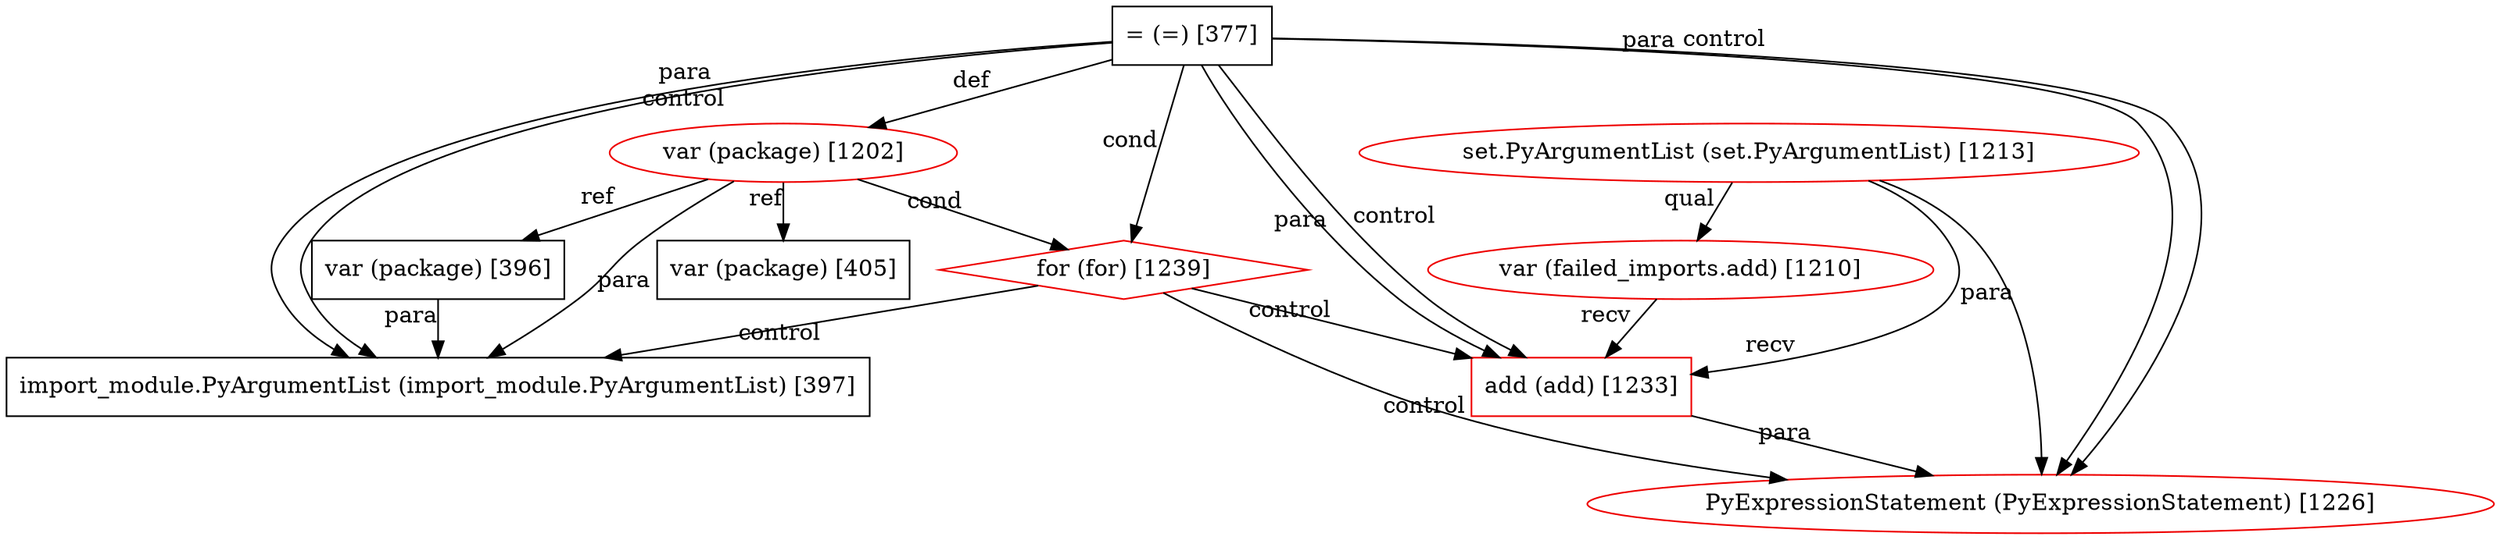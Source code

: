 digraph G {
  1233 [ metadata="" color="red2" shape="box" kind="func-call" label="add (add) [1233]" ];
  1239 [ metadata="" color="red2" shape="diamond" kind="null" label="for (for) [1239]" ];
  1202 [ metadata="" color="red2" shape="ellipse" kind="variable-decl" label="var (package) [1202]" ];
  1210 [ metadata="" color="red2" shape="ellipse" kind="variable-usage" label="var (failed_imports.add) [1210]" ];
  1226 [ metadata="" color="red2" shape="ellipse" kind="null" label="PyExpressionStatement (PyExpressionStatement) [1226]" ];
  1213 [ metadata="" color="red2" shape="ellipse" kind="null" label="set.PyArgumentList (set.PyArgumentList) [1213]" ];
  377 [ metadata="hanger" color="null" shape="null" kind="null" label="= (=) [377]" ];
  396 [ metadata="hanger" color="null" shape="null" kind="null" label="var (package) [396]" ];
  405 [ metadata="hanger" color="null" shape="null" kind="null" label="var (package) [405]" ];
  397 [ metadata="hanger" color="null" shape="null" kind="null" label="import_module.PyArgumentList (import_module.PyArgumentList) [397]" ];
  1233 -> 1226 [ from_closure="null" xlabel="para" ];
  1239 -> 1233 [ from_closure="null" xlabel="control" ];
  1239 -> 1226 [ from_closure="null" xlabel="control" ];
  1202 -> 1239 [ from_closure="null" xlabel="cond" ];
  1210 -> 1233 [ from_closure="null" xlabel="recv" ];
  1213 -> 1233 [ from_closure="null" xlabel="recv" ];
  1213 -> 1210 [ from_closure="null" xlabel="qual" ];
  1213 -> 1226 [ from_closure="null" xlabel="para" ];
  377 -> 1226 [ from_closure="true" xlabel="para" ];
  377 -> 1226 [ from_closure="true" xlabel="control" ];
  377 -> 1233 [ from_closure="true" xlabel="para" ];
  377 -> 1233 [ from_closure="true" xlabel="control" ];
  377 -> 1202 [ from_closure="true" xlabel="def" ];
  377 -> 397 [ from_closure="true" xlabel="para" ];
  377 -> 397 [ from_closure="true" xlabel="control" ];
  377 -> 1239 [ from_closure="true" xlabel="cond" ];
  1202 -> 396 [ from_closure="false" xlabel="ref" ];
  396 -> 397 [ from_closure="false" xlabel="para" ];
  1202 -> 405 [ from_closure="false" xlabel="ref" ];
  1239 -> 397 [ from_closure="true" xlabel="control" ];
  1202 -> 397 [ from_closure="true" xlabel="para" ];
}
